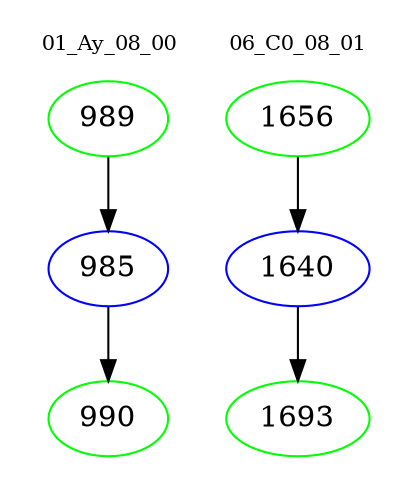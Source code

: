 digraph{
subgraph cluster_0 {
color = white
label = "01_Ay_08_00";
fontsize=10;
T0_989 [label="989", color="green"]
T0_989 -> T0_985 [color="black"]
T0_985 [label="985", color="blue"]
T0_985 -> T0_990 [color="black"]
T0_990 [label="990", color="green"]
}
subgraph cluster_1 {
color = white
label = "06_C0_08_01";
fontsize=10;
T1_1656 [label="1656", color="green"]
T1_1656 -> T1_1640 [color="black"]
T1_1640 [label="1640", color="blue"]
T1_1640 -> T1_1693 [color="black"]
T1_1693 [label="1693", color="green"]
}
}
